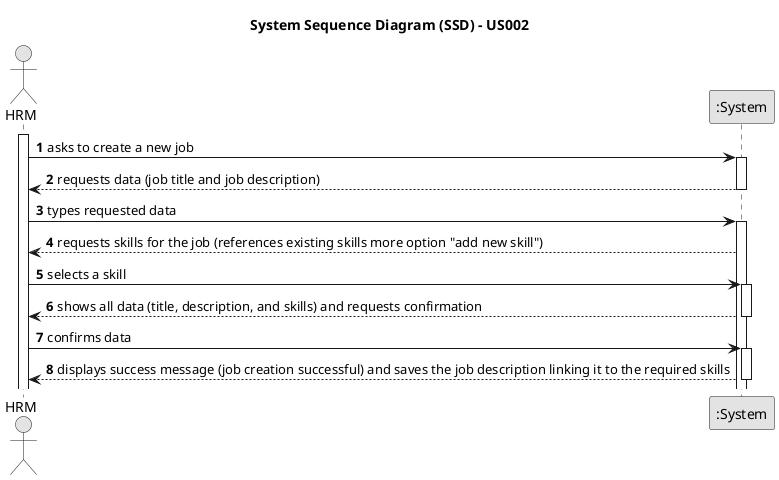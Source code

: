 @startuml
skinparam monochrome true
skinparam packageStyle rectangle
skinparam shadowing false

title System Sequence Diagram (SSD) - US002

autonumber

actor "HRM" as Employee
participant ":System" as System

activate Employee

    Employee -> System : asks to create a new job
    activate System

        System --> Employee : requests data (job title and job description)
    deactivate System

    Employee -> System : types requested data
    activate System

        System --> Employee : requests skills for the job (references existing skills more option "add new skill")

    Employee -> System : selects a skill
    activate System

        System --> Employee : shows all data (title, description, and skills) and requests confirmation
    deactivate System

    Employee -> System : confirms data
    activate System

        System --> Employee : displays success message (job creation successful) and saves the job description linking it to the required skills
    deactivate System

@enduml